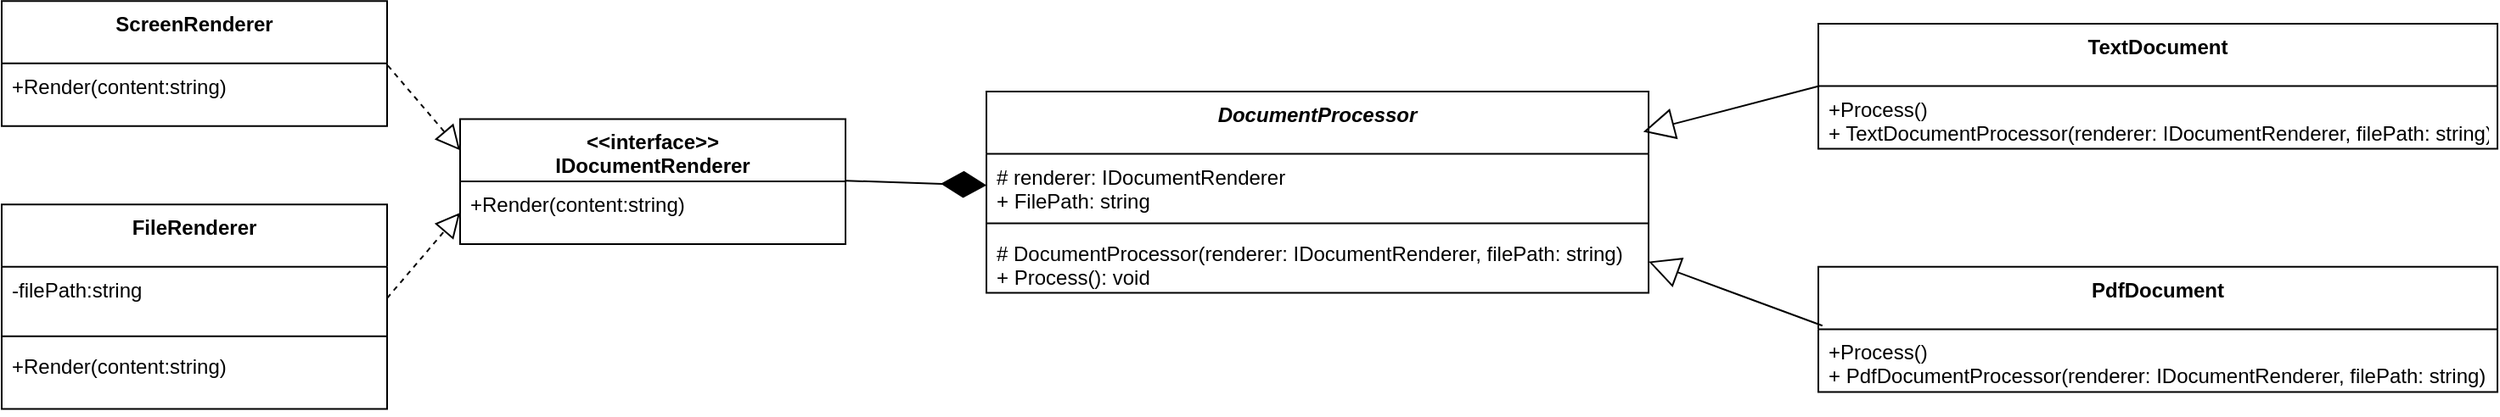 <mxfile version="26.1.0">
  <diagram name="Страница — 1" id="xI7GtqTC5N3RrTUA1rMS">
    <mxGraphModel dx="2039" dy="1532" grid="1" gridSize="10" guides="1" tooltips="1" connect="1" arrows="1" fold="1" page="1" pageScale="1" pageWidth="827" pageHeight="1169" math="0" shadow="0">
      <root>
        <mxCell id="0" />
        <mxCell id="1" parent="0" />
        <mxCell id="2" value="&lt;&lt;interface&gt;&gt;&#xa;IDocumentRenderer&#xa;" style="swimlane;fontStyle=1;align=center;verticalAlign=top;childLayout=stackLayout;horizontal=1;startSize=36.8;horizontalStack=0;resizeParent=1;resizeParentMax=0;resizeLast=0;collapsible=0;marginBottom=0;" parent="1" vertex="1">
          <mxGeometry x="70" y="246.2" width="227" height="73.8" as="geometry" />
        </mxCell>
        <mxCell id="7" value="+Render(content:string)" style="text;strokeColor=none;fillColor=none;align=left;verticalAlign=top;spacingLeft=4;spacingRight=4;overflow=hidden;rotatable=0;points=[[0,0.5],[1,0.5]];portConstraint=eastwest;" parent="2" vertex="1">
          <mxGeometry y="36.8" width="227" height="37" as="geometry" />
        </mxCell>
        <mxCell id="PqRrqZSPvnDs5z7jwxE0-7" value="ScreenRenderer" style="swimlane;fontStyle=1;align=center;verticalAlign=top;childLayout=stackLayout;horizontal=1;startSize=36.8;horizontalStack=0;resizeParent=1;resizeParentMax=0;resizeLast=0;collapsible=0;marginBottom=0;" parent="1" vertex="1">
          <mxGeometry x="-200" y="176.6" width="227" height="73.8" as="geometry" />
        </mxCell>
        <mxCell id="PqRrqZSPvnDs5z7jwxE0-11" value="+Render(content:string)" style="text;strokeColor=none;fillColor=none;align=left;verticalAlign=top;spacingLeft=4;spacingRight=4;overflow=hidden;rotatable=0;points=[[0,0.5],[1,0.5]];portConstraint=eastwest;" parent="PqRrqZSPvnDs5z7jwxE0-7" vertex="1">
          <mxGeometry y="36.8" width="227" height="37" as="geometry" />
        </mxCell>
        <mxCell id="PqRrqZSPvnDs5z7jwxE0-13" value="DocumentProcessor" style="swimlane;fontStyle=3;align=center;verticalAlign=top;childLayout=stackLayout;horizontal=1;startSize=36.8;horizontalStack=0;resizeParent=1;resizeParentMax=0;resizeLast=0;collapsible=0;marginBottom=0;" parent="1" vertex="1">
          <mxGeometry x="380" y="230" width="390" height="118.8" as="geometry" />
        </mxCell>
        <mxCell id="PqRrqZSPvnDs5z7jwxE0-14" value="# renderer: IDocumentRenderer&#xa;+ FilePath: string" style="text;strokeColor=none;fillColor=none;align=left;verticalAlign=top;spacingLeft=4;spacingRight=4;overflow=hidden;rotatable=0;points=[[0,0.5],[1,0.5]];portConstraint=eastwest;" parent="PqRrqZSPvnDs5z7jwxE0-13" vertex="1">
          <mxGeometry y="36.8" width="390" height="37" as="geometry" />
        </mxCell>
        <mxCell id="PqRrqZSPvnDs5z7jwxE0-16" style="line;strokeWidth=1;fillColor=none;align=left;verticalAlign=middle;spacingTop=-1;spacingLeft=3;spacingRight=3;rotatable=0;labelPosition=right;points=[];portConstraint=eastwest;strokeColor=inherit;" parent="PqRrqZSPvnDs5z7jwxE0-13" vertex="1">
          <mxGeometry y="73.8" width="390" height="8" as="geometry" />
        </mxCell>
        <mxCell id="PqRrqZSPvnDs5z7jwxE0-17" value="# DocumentProcessor(renderer: IDocumentRenderer, filePath: string)&#xa;+ Process(): void&#xa;" style="text;strokeColor=none;fillColor=none;align=left;verticalAlign=top;spacingLeft=4;spacingRight=4;overflow=hidden;rotatable=0;points=[[0,0.5],[1,0.5]];portConstraint=eastwest;" parent="PqRrqZSPvnDs5z7jwxE0-13" vertex="1">
          <mxGeometry y="81.8" width="390" height="37" as="geometry" />
        </mxCell>
        <mxCell id="PqRrqZSPvnDs5z7jwxE0-19" value="FileRenderer" style="swimlane;fontStyle=1;align=center;verticalAlign=top;childLayout=stackLayout;horizontal=1;startSize=36.8;horizontalStack=0;resizeParent=1;resizeParentMax=0;resizeLast=0;collapsible=0;marginBottom=0;" parent="1" vertex="1">
          <mxGeometry x="-200" y="296.6" width="227" height="120.6" as="geometry" />
        </mxCell>
        <mxCell id="PqRrqZSPvnDs5z7jwxE0-21" value="-filePath:string" style="text;strokeColor=none;fillColor=none;align=left;verticalAlign=top;spacingLeft=4;spacingRight=4;overflow=hidden;rotatable=0;points=[[0,0.5],[1,0.5]];portConstraint=eastwest;" parent="PqRrqZSPvnDs5z7jwxE0-19" vertex="1">
          <mxGeometry y="36.8" width="227" height="37" as="geometry" />
        </mxCell>
        <mxCell id="PqRrqZSPvnDs5z7jwxE0-22" style="line;strokeWidth=1;fillColor=none;align=left;verticalAlign=middle;spacingTop=-1;spacingLeft=3;spacingRight=3;rotatable=0;labelPosition=right;points=[];portConstraint=eastwest;strokeColor=inherit;" parent="PqRrqZSPvnDs5z7jwxE0-19" vertex="1">
          <mxGeometry y="73.8" width="227" height="8" as="geometry" />
        </mxCell>
        <mxCell id="PqRrqZSPvnDs5z7jwxE0-24" value="+Render(content:string)" style="text;strokeColor=none;fillColor=none;align=left;verticalAlign=top;spacingLeft=4;spacingRight=4;overflow=hidden;rotatable=0;points=[[0,0.5],[1,0.5]];portConstraint=eastwest;" parent="PqRrqZSPvnDs5z7jwxE0-19" vertex="1">
          <mxGeometry y="81.8" width="227" height="38.8" as="geometry" />
        </mxCell>
        <mxCell id="PqRrqZSPvnDs5z7jwxE0-25" value="TextDocument" style="swimlane;fontStyle=1;align=center;verticalAlign=top;childLayout=stackLayout;horizontal=1;startSize=36.8;horizontalStack=0;resizeParent=1;resizeParentMax=0;resizeLast=0;collapsible=0;marginBottom=0;" parent="1" vertex="1">
          <mxGeometry x="870" y="190" width="400" height="73.8" as="geometry" />
        </mxCell>
        <mxCell id="PqRrqZSPvnDs5z7jwxE0-30" value="+Process()&#xa;+ TextDocumentProcessor(renderer: IDocumentRenderer, filePath: string)" style="text;strokeColor=none;fillColor=none;align=left;verticalAlign=top;spacingLeft=4;spacingRight=4;overflow=hidden;rotatable=0;points=[[0,0.5],[1,0.5]];portConstraint=eastwest;" parent="PqRrqZSPvnDs5z7jwxE0-25" vertex="1">
          <mxGeometry y="36.8" width="400" height="37" as="geometry" />
        </mxCell>
        <mxCell id="PqRrqZSPvnDs5z7jwxE0-31" value="PdfDocument" style="swimlane;fontStyle=1;align=center;verticalAlign=top;childLayout=stackLayout;horizontal=1;startSize=36.8;horizontalStack=0;resizeParent=1;resizeParentMax=0;resizeLast=0;collapsible=0;marginBottom=0;" parent="1" vertex="1">
          <mxGeometry x="870" y="333.4" width="400" height="73.8" as="geometry" />
        </mxCell>
        <mxCell id="PqRrqZSPvnDs5z7jwxE0-35" value="+Process()&#xa;+ PdfDocumentProcessor(renderer: IDocumentRenderer, filePath: string)" style="text;strokeColor=none;fillColor=none;align=left;verticalAlign=top;spacingLeft=4;spacingRight=4;overflow=hidden;rotatable=0;points=[[0,0.5],[1,0.5]];portConstraint=eastwest;" parent="PqRrqZSPvnDs5z7jwxE0-31" vertex="1">
          <mxGeometry y="36.8" width="400" height="37" as="geometry" />
        </mxCell>
        <mxCell id="PqRrqZSPvnDs5z7jwxE0-45" value="" style="endArrow=block;dashed=1;endFill=0;endSize=12;html=1;rounded=0;entryX=0;entryY=0.25;entryDx=0;entryDy=0;exitX=1.002;exitY=0.035;exitDx=0;exitDy=0;exitPerimeter=0;" parent="1" source="PqRrqZSPvnDs5z7jwxE0-11" target="2" edge="1">
          <mxGeometry width="160" relative="1" as="geometry">
            <mxPoint x="60" y="196.6" as="sourcePoint" />
            <mxPoint x="430" y="376.6" as="targetPoint" />
          </mxGeometry>
        </mxCell>
        <mxCell id="PqRrqZSPvnDs5z7jwxE0-46" value="" style="endArrow=block;dashed=1;endFill=0;endSize=12;html=1;rounded=0;entryX=0;entryY=0.5;entryDx=0;entryDy=0;exitX=1;exitY=0.5;exitDx=0;exitDy=0;" parent="1" source="PqRrqZSPvnDs5z7jwxE0-21" target="7" edge="1">
          <mxGeometry width="160" relative="1" as="geometry">
            <mxPoint x="204" y="186.6" as="sourcePoint" />
            <mxPoint x="203" y="95.6" as="targetPoint" />
          </mxGeometry>
        </mxCell>
        <mxCell id="PqRrqZSPvnDs5z7jwxE0-47" value="" style="endArrow=block;endSize=16;endFill=0;html=1;rounded=0;entryX=0.992;entryY=0.2;entryDx=0;entryDy=0;exitX=0;exitY=0.5;exitDx=0;exitDy=0;entryPerimeter=0;" parent="1" source="PqRrqZSPvnDs5z7jwxE0-25" target="PqRrqZSPvnDs5z7jwxE0-13" edge="1">
          <mxGeometry width="160" relative="1" as="geometry">
            <mxPoint x="420" y="100" as="sourcePoint" />
            <mxPoint x="580" y="100" as="targetPoint" />
          </mxGeometry>
        </mxCell>
        <mxCell id="PqRrqZSPvnDs5z7jwxE0-48" value="" style="endArrow=block;endSize=16;endFill=0;html=1;rounded=0;entryX=1;entryY=0.5;entryDx=0;entryDy=0;exitX=0.006;exitY=-0.056;exitDx=0;exitDy=0;exitPerimeter=0;" parent="1" source="PqRrqZSPvnDs5z7jwxE0-35" target="PqRrqZSPvnDs5z7jwxE0-17" edge="1">
          <mxGeometry width="160" relative="1" as="geometry">
            <mxPoint x="539" y="226" as="sourcePoint" />
            <mxPoint x="640" y="241" as="targetPoint" />
          </mxGeometry>
        </mxCell>
        <mxCell id="_Vee51CUpzDfwMGOFGaX-7" value="" style="endArrow=diamondThin;endFill=1;endSize=24;html=1;rounded=0;entryX=0;entryY=0.5;entryDx=0;entryDy=0;exitX=1.002;exitY=-0.011;exitDx=0;exitDy=0;exitPerimeter=0;" edge="1" parent="1" source="7" target="PqRrqZSPvnDs5z7jwxE0-14">
          <mxGeometry width="160" relative="1" as="geometry">
            <mxPoint x="310" y="310" as="sourcePoint" />
            <mxPoint x="500" y="490" as="targetPoint" />
          </mxGeometry>
        </mxCell>
      </root>
    </mxGraphModel>
  </diagram>
</mxfile>
